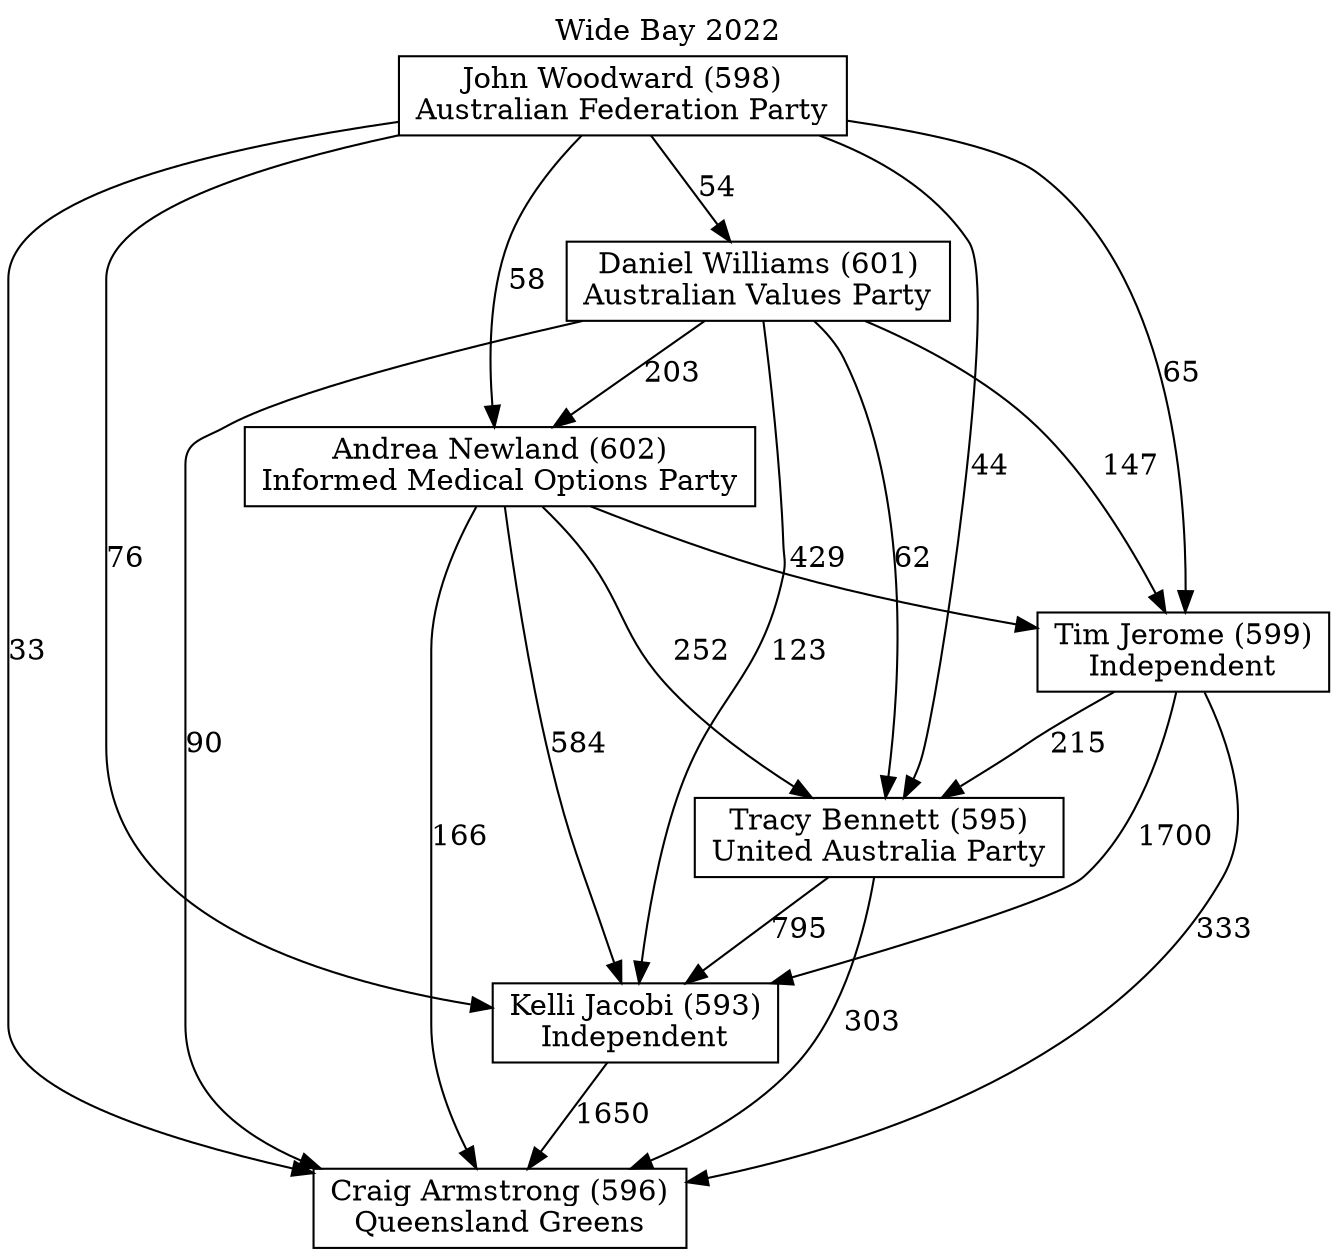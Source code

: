 // House preference flow
digraph "Craig Armstrong (596)_Wide Bay_2022" {
	graph [label="Wide Bay 2022" labelloc=t mclimit=10]
	node [shape=box]
	"Craig Armstrong (596)" [label="Craig Armstrong (596)
Queensland Greens"]
	"Kelli Jacobi (593)" [label="Kelli Jacobi (593)
Independent"]
	"Tracy Bennett (595)" [label="Tracy Bennett (595)
United Australia Party"]
	"Tim Jerome (599)" [label="Tim Jerome (599)
Independent"]
	"Andrea Newland (602)" [label="Andrea Newland (602)
Informed Medical Options Party"]
	"Daniel Williams (601)" [label="Daniel Williams (601)
Australian Values Party"]
	"John Woodward (598)" [label="John Woodward (598)
Australian Federation Party"]
	"Kelli Jacobi (593)" -> "Craig Armstrong (596)" [label=1650]
	"Tracy Bennett (595)" -> "Kelli Jacobi (593)" [label=795]
	"Tim Jerome (599)" -> "Tracy Bennett (595)" [label=215]
	"Andrea Newland (602)" -> "Tim Jerome (599)" [label=429]
	"Daniel Williams (601)" -> "Andrea Newland (602)" [label=203]
	"John Woodward (598)" -> "Daniel Williams (601)" [label=54]
	"Tracy Bennett (595)" -> "Craig Armstrong (596)" [label=303]
	"Tim Jerome (599)" -> "Craig Armstrong (596)" [label=333]
	"Andrea Newland (602)" -> "Craig Armstrong (596)" [label=166]
	"Daniel Williams (601)" -> "Craig Armstrong (596)" [label=90]
	"John Woodward (598)" -> "Craig Armstrong (596)" [label=33]
	"John Woodward (598)" -> "Andrea Newland (602)" [label=58]
	"Daniel Williams (601)" -> "Tim Jerome (599)" [label=147]
	"John Woodward (598)" -> "Tim Jerome (599)" [label=65]
	"Andrea Newland (602)" -> "Tracy Bennett (595)" [label=252]
	"Daniel Williams (601)" -> "Tracy Bennett (595)" [label=62]
	"John Woodward (598)" -> "Tracy Bennett (595)" [label=44]
	"Tim Jerome (599)" -> "Kelli Jacobi (593)" [label=1700]
	"Andrea Newland (602)" -> "Kelli Jacobi (593)" [label=584]
	"Daniel Williams (601)" -> "Kelli Jacobi (593)" [label=123]
	"John Woodward (598)" -> "Kelli Jacobi (593)" [label=76]
}
